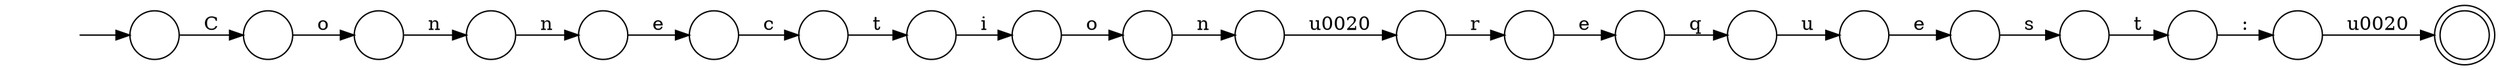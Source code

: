 digraph Automaton {
  rankdir = LR;
  0 [shape=circle,label=""];
  0 -> 1 [label="i"]
  1 [shape=circle,label=""];
  1 -> 14 [label="o"]
  2 [shape=circle,label=""];
  2 -> 4 [label="\u0020"]
  3 [shape=circle,label=""];
  3 -> 18 [label="o"]
  4 [shape=circle,label=""];
  4 -> 12 [label="r"]
  5 [shape=circle,label=""];
  5 -> 17 [label="q"]
  6 [shape=circle,label=""];
  6 -> 16 [label="t"]
  7 [shape=circle,label=""];
  initial [shape=plaintext,label=""];
  initial -> 7
  7 -> 3 [label="C"]
  8 [shape=circle,label=""];
  8 -> 0 [label="t"]
  9 [shape=circle,label=""];
  9 -> 20 [label="e"]
  10 [shape=circle,label=""];
  10 -> 19 [label="n"]
  11 [shape=doublecircle,label=""];
  12 [shape=circle,label=""];
  12 -> 5 [label="e"]
  13 [shape=circle,label=""];
  13 -> 8 [label="c"]
  14 [shape=circle,label=""];
  14 -> 2 [label="n"]
  15 [shape=circle,label=""];
  15 -> 11 [label="\u0020"]
  16 [shape=circle,label=""];
  16 -> 15 [label=":"]
  17 [shape=circle,label=""];
  17 -> 9 [label="u"]
  18 [shape=circle,label=""];
  18 -> 10 [label="n"]
  19 [shape=circle,label=""];
  19 -> 13 [label="e"]
  20 [shape=circle,label=""];
  20 -> 6 [label="s"]
}
